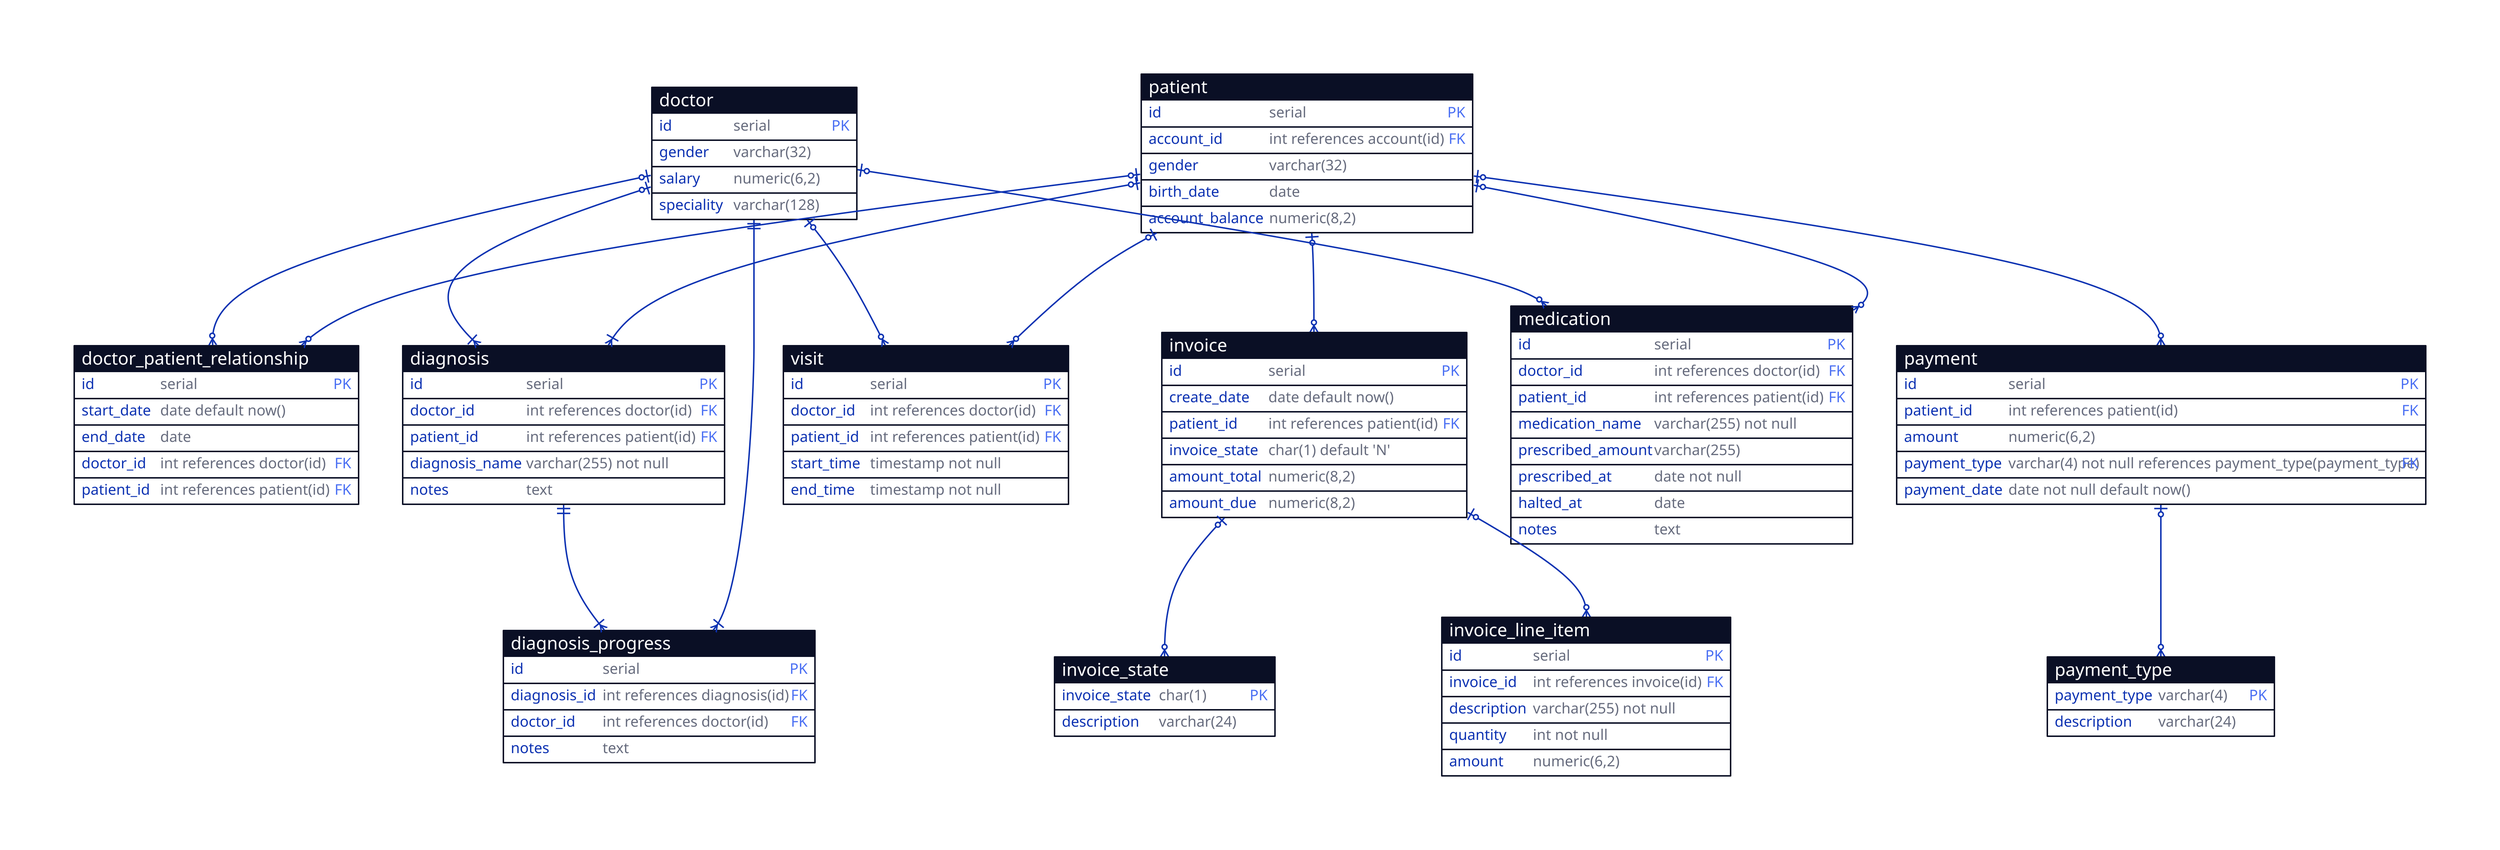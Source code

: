 
doctor {
  shape: sql_table
  id: serial {constraint: primary_key}
  gender: varchar(32)
  salary: numeric(6,2)
  speciality: varchar(128)
}

patient {
  shape: sql_table
  id: serial {constraint: primary_key}
  account_id: int references account(id) {constraint: foreign_key}
  gender: varchar(32)
  birth_date: date
  account_balance: numeric(8,2)
}

doctor_patient_relationship {
  shape: sql_table
  id: serial {constraint: primary_key}
  start_date: date default now()
  end_date: date
  doctor_id: int references doctor(id) {constraint: foreign_key}
  patient_id: int references patient(id) {constraint: foreign_key}
}

doctor.id <-> doctor_patient_relationship.doctor_id: {
  source-arrowhead.shape: cf-one
  target-arrowhead.shape: cf-many
}

patient.id <-> doctor_patient_relationship.patient_id: {
  source-arrowhead.shape: cf-one
  target-arrowhead.shape: cf-many
}

invoice_state{
  shape: sql_table
  invoice_state: char(1) {constraint: primary_key}
  description: varchar(24)
}

invoice {
  shape: sql_table
  id: serial {constraint: primary_key}
  create_date: date default now()
  patient_id: int references patient(id) {constraint: foreign_key}
  invoice_state: char(1) default 'N'
  amount_total: numeric(8,2)
  amount_due: numeric(8,2)
}

invoice.invoice_state <-> invoice_state.invoice_state: {
  source-arrowhead.shape: cf-one
  target-arrowhead.shape: cf-many
}

patient.id <-> invoice.patient_id: {
  source-arrowhead.shape: cf-one
  target-arrowhead.shape: cf-many
}

invoice_line_item {
  shape: sql_table
  id: serial {constraint: primary_key}
  invoice_id: int references invoice(id) {constraint: foreign_key}
  description: varchar(255) not null
  quantity: int not null
  amount: numeric(6,2)
}

invoice.id <-> invoice_line_item.invoice_id: {
  source-arrowhead.shape: cf-one
  target-arrowhead.shape: cf-many
}

payment_type{
  shape: sql_table
  payment_type: varchar(4) {constraint: primary_key}
  description: varchar(24)
}

payment {
  shape: sql_table
  id: serial {constraint: primary_key}
  patient_id: int references patient(id) {constraint: foreign_key}
  amount: numeric(6,2)
  payment_type: varchar(4) not null references payment_type(payment_type) {constraint: foreign_key}
  payment_date: date not null default now()
}

patient.id <-> payment.patient_id: {
  source-arrowhead.shape: cf-one
  target-arrowhead.shape: cf-many
}

payment.payment_type <-> payment_type.payment_type: {
  source-arrowhead.shape: cf-one
  target-arrowhead.shape: cf-many
}

visit {
  shape: sql_table
  id: serial {constraint: primary_key}
  doctor_id: int references doctor(id) {constraint: foreign_key}
  patient_id: int references patient(id) {constraint: foreign_key}
  start_time: timestamp not null
  end_time: timestamp not null
}

doctor.id <-> visit.doctor_id: {
  source-arrowhead.shape: cf-one
  target-arrowhead.shape: cf-many
}

patient.id <-> visit.patient_id: {
  source-arrowhead.shape: cf-one
  target-arrowhead.shape: cf-many
}

diagnosis {
  shape: sql_table
  id: serial {constraint: primary_key}
  doctor_id: int references doctor(id) {constraint: foreign_key}
  patient_id: int references patient(id) {constraint: foreign_key}
  diagnosis_name: varchar(255) not null
  notes: text
}

doctor.id <-> diagnosis.doctor_id: {
  source-arrowhead.shape: cf-one
  target-arrowhead.shape: cf-many-required
}

patient.id <-> diagnosis.patient_id: {
  source-arrowhead.shape: cf-one
  target-arrowhead.shape: cf-many-required
}

diagnosis_progress {
  shape: sql_table
  id: serial {constraint: primary_key}
  diagnosis_id: int references diagnosis(id) {constraint: foreign_key}
  doctor_id: int references doctor(id) {constraint: foreign_key}
  notes: text
}

diagnosis.id <-> diagnosis_progress.diagnosis_id: {
  source-arrowhead.shape: cf-one-required
  target-arrowhead.shape: cf-many-required
}

doctor.id <-> diagnosis_progress.doctor_id: {
  source-arrowhead.shape: cf-one-required
  target-arrowhead.shape: cf-many-required
}

medication {
  shape: sql_table
  id: serial {constraint: primary_key}
  doctor_id: int references doctor(id) {constraint: foreign_key}
  patient_id: int references patient(id) {constraint: foreign_key}
  medication_name: varchar(255) not null
  prescribed_amount: varchar(255)
  prescribed_at: date not null
  halted_at: date
  notes: text
}

doctor.id <-> medication.doctor_id: {
  source-arrowhead.shape: cf-one
  target-arrowhead.shape: cf-many
}

patient.id <-> medication.patient_id: {
  source-arrowhead.shape: cf-one
  target-arrowhead.shape: cf-many
}
